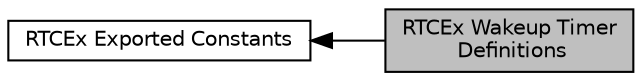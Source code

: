 digraph "RTCEx Wakeup Timer Definitions"
{
  edge [fontname="Helvetica",fontsize="10",labelfontname="Helvetica",labelfontsize="10"];
  node [fontname="Helvetica",fontsize="10",shape=record];
  rankdir=LR;
  Node0 [label="RTCEx Wakeup Timer\l Definitions",height=0.2,width=0.4,color="black", fillcolor="grey75", style="filled", fontcolor="black"];
  Node1 [label="RTCEx Exported Constants",height=0.2,width=0.4,color="black", fillcolor="white", style="filled",URL="$group___r_t_c_ex___exported___constants.html"];
  Node1->Node0 [shape=plaintext, dir="back", style="solid"];
}
